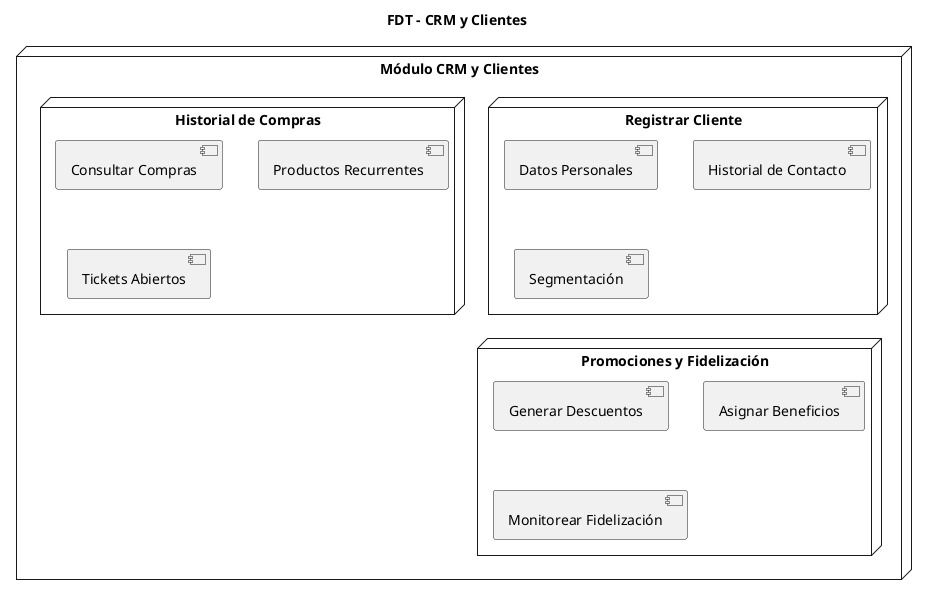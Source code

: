 @startuml
title FDT - CRM y Clientes

node "Módulo CRM y Clientes" {
    node "Registrar Cliente" {
        [Datos Personales]
        [Historial de Contacto]
        [Segmentación]
    }

    node "Historial de Compras" {
        [Consultar Compras]
        [Productos Recurrentes]
        [Tickets Abiertos]
    }

    node "Promociones y Fidelización" {
        [Generar Descuentos]
        [Asignar Beneficios]
        [Monitorear Fidelización]
    }
}
@enduml
